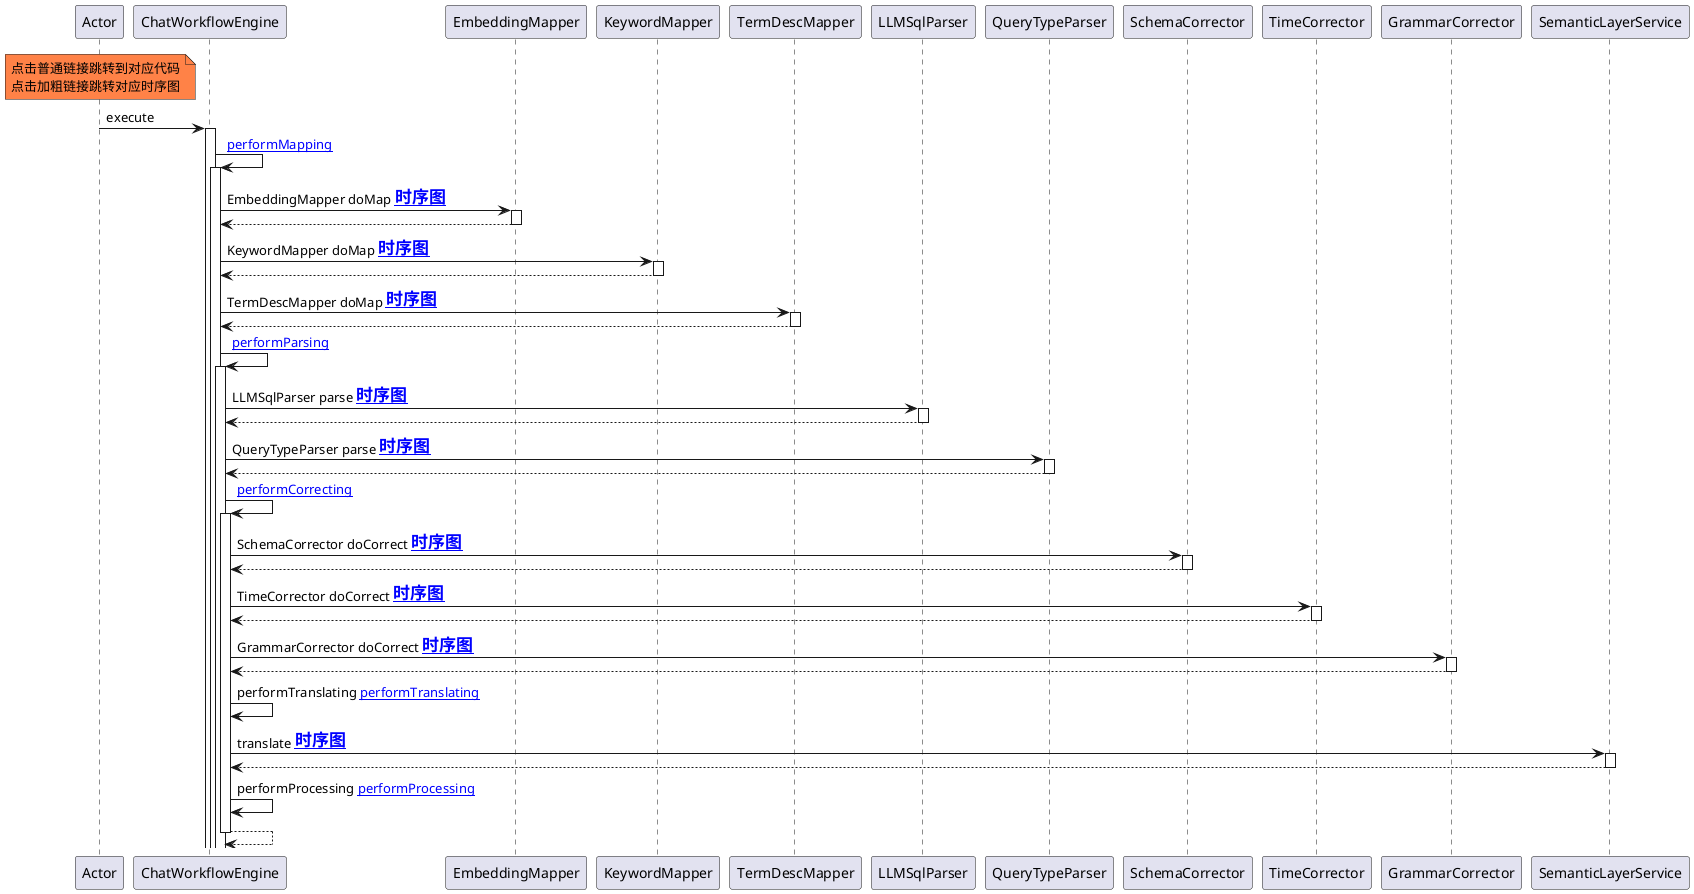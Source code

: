 @startuml
!define PROJECT_DIR ..\..
!define HEADLESS_SERVER PROJECT_DIR\headless\server\src\main\java\com\tencent\supersonic\headless\server
!define ChatWorkflowEngine_PATH HEADLESS_SERVER\utils\ChatWorkflowEngine.java

participant Actor
note over Actor #FF8247
点击普通链接跳转到对应代码
点击加粗链接跳转对应时序图
end note
Actor -> ChatWorkflowEngine : execute
activate ChatWorkflowEngine
ChatWorkflowEngine -> ChatWorkflowEngine : [[ChatWorkflowEngine_PATH#performMapping performMapping]]
activate ChatWorkflowEngine
ChatWorkflowEngine -> EmbeddingMapper :EmbeddingMapper doMap <size 17>**[[Mapper阶段_EmbeddingMapper_doMap.puml 时序图]]**</size>
activate EmbeddingMapper
EmbeddingMapper --> ChatWorkflowEngine
deactivate EmbeddingMapper
ChatWorkflowEngine -> KeywordMapper :KeywordMapper doMap <size 17>**[[Mapper阶段_KeywordMapper_doMap.puml 时序图]]**</size>
activate KeywordMapper
KeywordMapper --> ChatWorkflowEngine
deactivate KeywordMapper
ChatWorkflowEngine -> TermDescMapper :TermDescMapper doMap <size 17>**[[Mapper阶段_TermDescMapper_doMap.puml 时序图]]**</size>
activate TermDescMapper
TermDescMapper --> ChatWorkflowEngine
deactivate TermDescMapper

ChatWorkflowEngine -> ChatWorkflowEngine : [[ChatWorkflowEngine_PATH#performParsing performParsing]]
activate ChatWorkflowEngine
ChatWorkflowEngine -> LLMSqlParser :LLMSqlParser parse <size 17>**[[Parse阶段_LLMSqlParser_parse.puml 时序图]]**</size>
activate LLMSqlParser
LLMSqlParser --> ChatWorkflowEngine
deactivate LLMSqlParser
ChatWorkflowEngine -> QueryTypeParser :QueryTypeParser parse <size 17>**[[Parse阶段_QueryTypeParser_parse.puml 时序图]]**</size>
activate QueryTypeParser
QueryTypeParser --> ChatWorkflowEngine
deactivate QueryTypeParser
ChatWorkflowEngine -> ChatWorkflowEngine : [[ChatWorkflowEngine_PATH#performCorrecting performCorrecting]]
activate ChatWorkflowEngine
ChatWorkflowEngine -> SchemaCorrector :SchemaCorrector doCorrect <size 17>**[[Correct阶段_SchemaCorrector_doCorrect.puml 时序图]]**</size>
activate SchemaCorrector
SchemaCorrector --> ChatWorkflowEngine
deactivate SchemaCorrector
ChatWorkflowEngine -> TimeCorrector :TimeCorrector doCorrect <size 17>**[[Correct阶段_TimeCorrector_doCorrect.puml 时序图]]**</size>
activate TimeCorrector
TimeCorrector --> ChatWorkflowEngine
deactivate TimeCorrector
ChatWorkflowEngine -> GrammarCorrector :GrammarCorrector doCorrect <size 17>**[[Correct阶段_GrammarCorrector_doCorrect.puml 时序图]]**</size>
activate GrammarCorrector
GrammarCorrector --> ChatWorkflowEngine
deactivate GrammarCorrector
ChatWorkflowEngine -> ChatWorkflowEngine : performTranslating [[ChatWorkflowEngine_PATH#performTranslating performTranslating]]
ChatWorkflowEngine -> SemanticLayerService : translate <size 17>**[[Translate阶段_ChatWorkflowEngine_performTranslating.puml 时序图]]**</size>
activate SemanticLayerService
SemanticLayerService --> ChatWorkflowEngine
deactivate SemanticLayerService
ChatWorkflowEngine -> ChatWorkflowEngine : performProcessing [[ChatWorkflowEngine_PATH#performProcessing performProcessing]]
return
@enduml